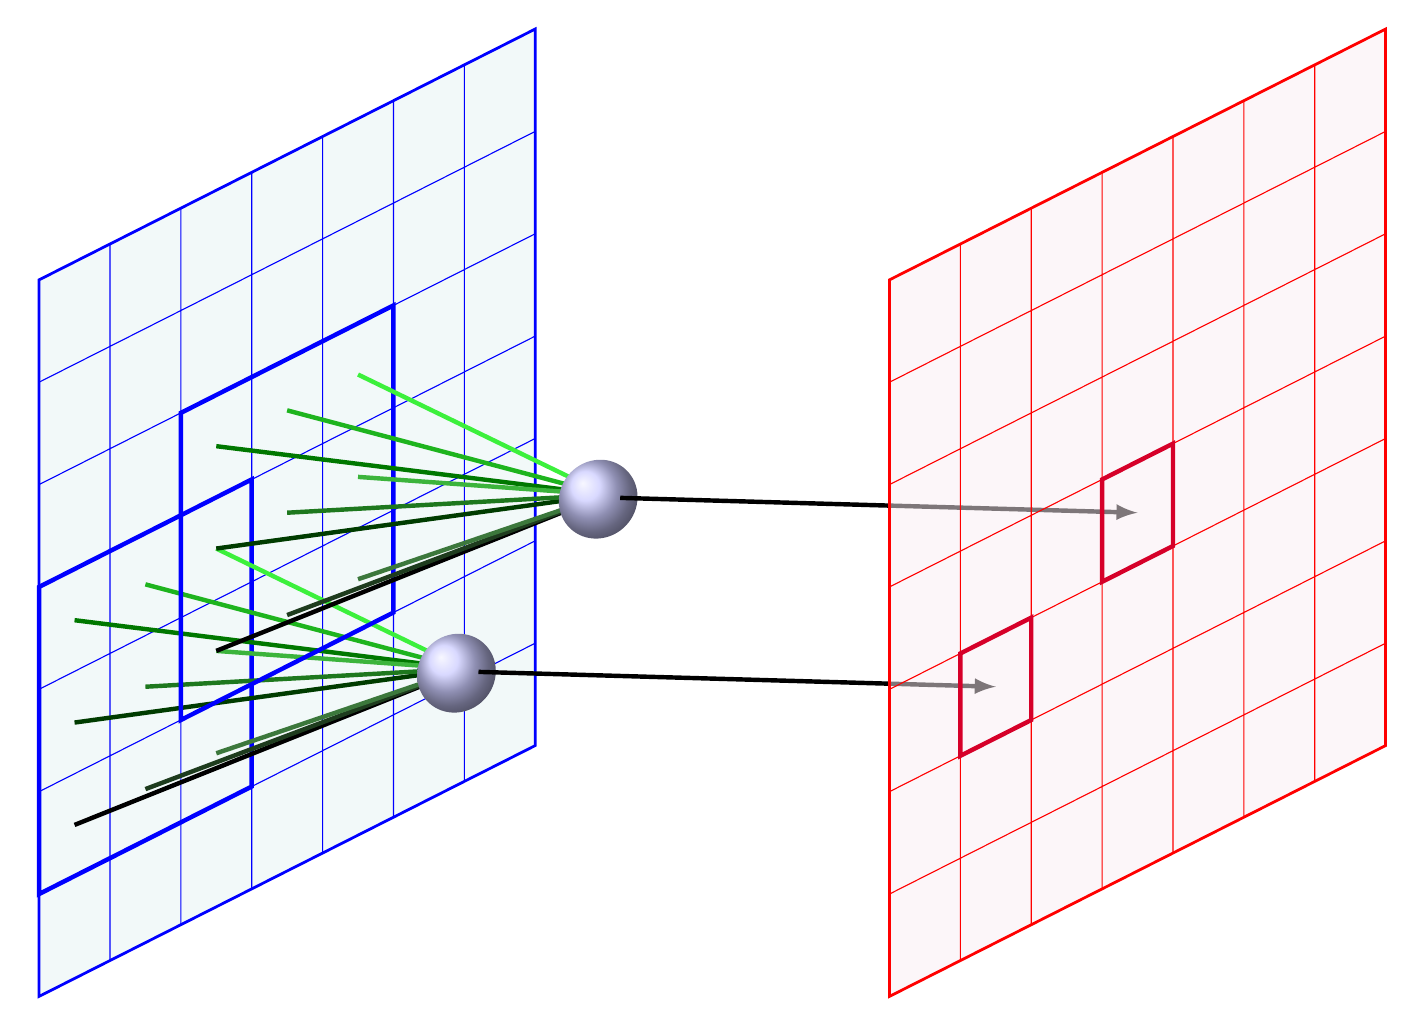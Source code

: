 % Picture by Kroum Tzanev
\tikzset{
  pics/grid matrix/.style ={
    code = {
      \foreach[count=\i from 0] \l in {#1}
          \xdef\n{\i}; % \n va contenir le nombre de lignes
      \fill (0,0) rectangle (\n,\n); % rempli le fond
      \draw[draw grid/.try] (0,0) grid (\n,\n); % dessine la grille
      \draw[line width=1pt] (0,0) rectangle (\n,\n); % dessine la bord extérieur
      \foreach[count=\j] \l in {#1}
        \foreach[count=\i] \e in \l{
          % on place les nombres à l'intérieur de la grille
          \path ({\i-.5},{\n+.5-\j}) node[transform shape,M\i\j/.try] (-M\i\j){\e};
        }
    }
  },
  grid color/.style={
  	draw grid/.style=#1
  }
}

  \begin{tikzpicture}
    \def\xK{2}
    \def\yK{1}
    \def\zK{4}
\begin{scope}[yscale=1.3,xscale=.9,yslant=.35,nodes={font=\bfseries\sffamily\huge},z={([yslant=-.35]1,0)}]

    \def\zS{12}\pgfmathsetmacro\zKS{\zS-\zK}
    \path (0,0,0)
      pic[
        fill=blue!50!green!5,
        grid color=blue,
        draw=blue,
        transform shape
      ] (I)
      {
        grid matrix=
        {
          {, , , , , , },
          {, , , , , , },
          {, , , , , , },
          {, , , , , , },
          {, , , , , , },
          {, , , , , , },
          {, , , , , , },
        }
      }
    ;

% inputs

\def\ii{2}
\def\jj{3}
\draw[blue, ultra thick] (\ii-2,\jj-2,0) rectangle ++(3,3,0);
\begin{scope}[xshift=\ii cm,yshift=\jj cm]
  % inputs of the neuron
   \foreach\i in{1,2,3}{
      \foreach \j in {1,2,3}{
           \pgfmathsetmacro\rrr{30*(\i-1)};
           \pgfmathsetmacro\ggg{60*(\i+\j-2)};
           \pgfmathsetmacro\bbb{30*(\i-1)};
           \definecolor{mycolor}{RGB}{\rrr,\ggg,\bbb};
	    \draw[ultra thick,mycolor]  (-0,-0.5,\zK) -- (-2.5+\i,+\j-2.5,0);
  }}
% neurons
\shade[yscale=1/1.3,xscale=1/0.9,yslant=-0.45,ball color=blue!20!white,opacity=1] (-0.5,0.5,\zK) circle (0.5);
% output
\draw[ultra thick,->,>=latex]  (0.2,-0.6,\zK)--(-0.5,-0.5,\zS);
\end{scope}

% \draw[red!84!blue, ultra thick] (\ii-1,\jj-1,\zS) rectangle ++(1,1,0);

\def\ii{4}
\def\jj{4}
\draw[blue, ultra thick] (\ii-2,\jj-2,0) rectangle ++(3,3,0);
\begin{scope}[xshift=\ii cm,yshift=\jj cm]
  % inputs of the neuron
   \foreach\i in{1,2,3}{
      \foreach \j in {1,2,3}{
           \pgfmathsetmacro\rrr{30*(\i-1)};
           \pgfmathsetmacro\ggg{60*(\i+\j-2)};
           \pgfmathsetmacro\bbb{30*(\i-1)};
           \definecolor{mycolor}{RGB}{\rrr,\ggg,\bbb};
	   \draw[ultra thick,mycolor]  (-0,-0.5,\zK) -- (-2.5+\i,+\j-2.5,0);

  }}
% neurons
\shade[yscale=1/1.3,xscale=1/0.9,yslant=-0.45,ball color=blue!20!white,opacity=1] (-0.5,0.5,\zK) circle (0.5);
% output
\draw[ultra thick,->,>=latex]  (0.2,-0.6,\zK)--(-0.5,-0.5,\zS);
\end{scope}
  

% \draw[red!84!blue, ultra thick] (\ii-1,\jj-1,\zS) rectangle ++(1,1,0);



    \path (0,0,\zS)
      pic[
        grid color=red,
        draw=red,
        fill=red!70!blue!7,
        fill opacity=.5,
        text opacity=1,
        transform shape
      ] (K)
      {
        grid matrix=
        {
          {, , , , , , },
          {, , , , , , },
          {, , , , , , },
          {, , , , , , },
          {, , , , , , },
          {, , , , , , },
          {, , , , , , },
        }
      }
    ;

\def\ii{2}
\def\jj{3}
\draw[red!84!blue, ultra thick] (\ii-1,\jj-1,\zS) rectangle ++(1,1,0);
\def\ii{4}
\def\jj{4}
\draw[red!84!blue, ultra thick] (\ii-1,\jj-1,\zS) rectangle ++(1,1,0);

\end{scope} 




\end{tikzpicture}






